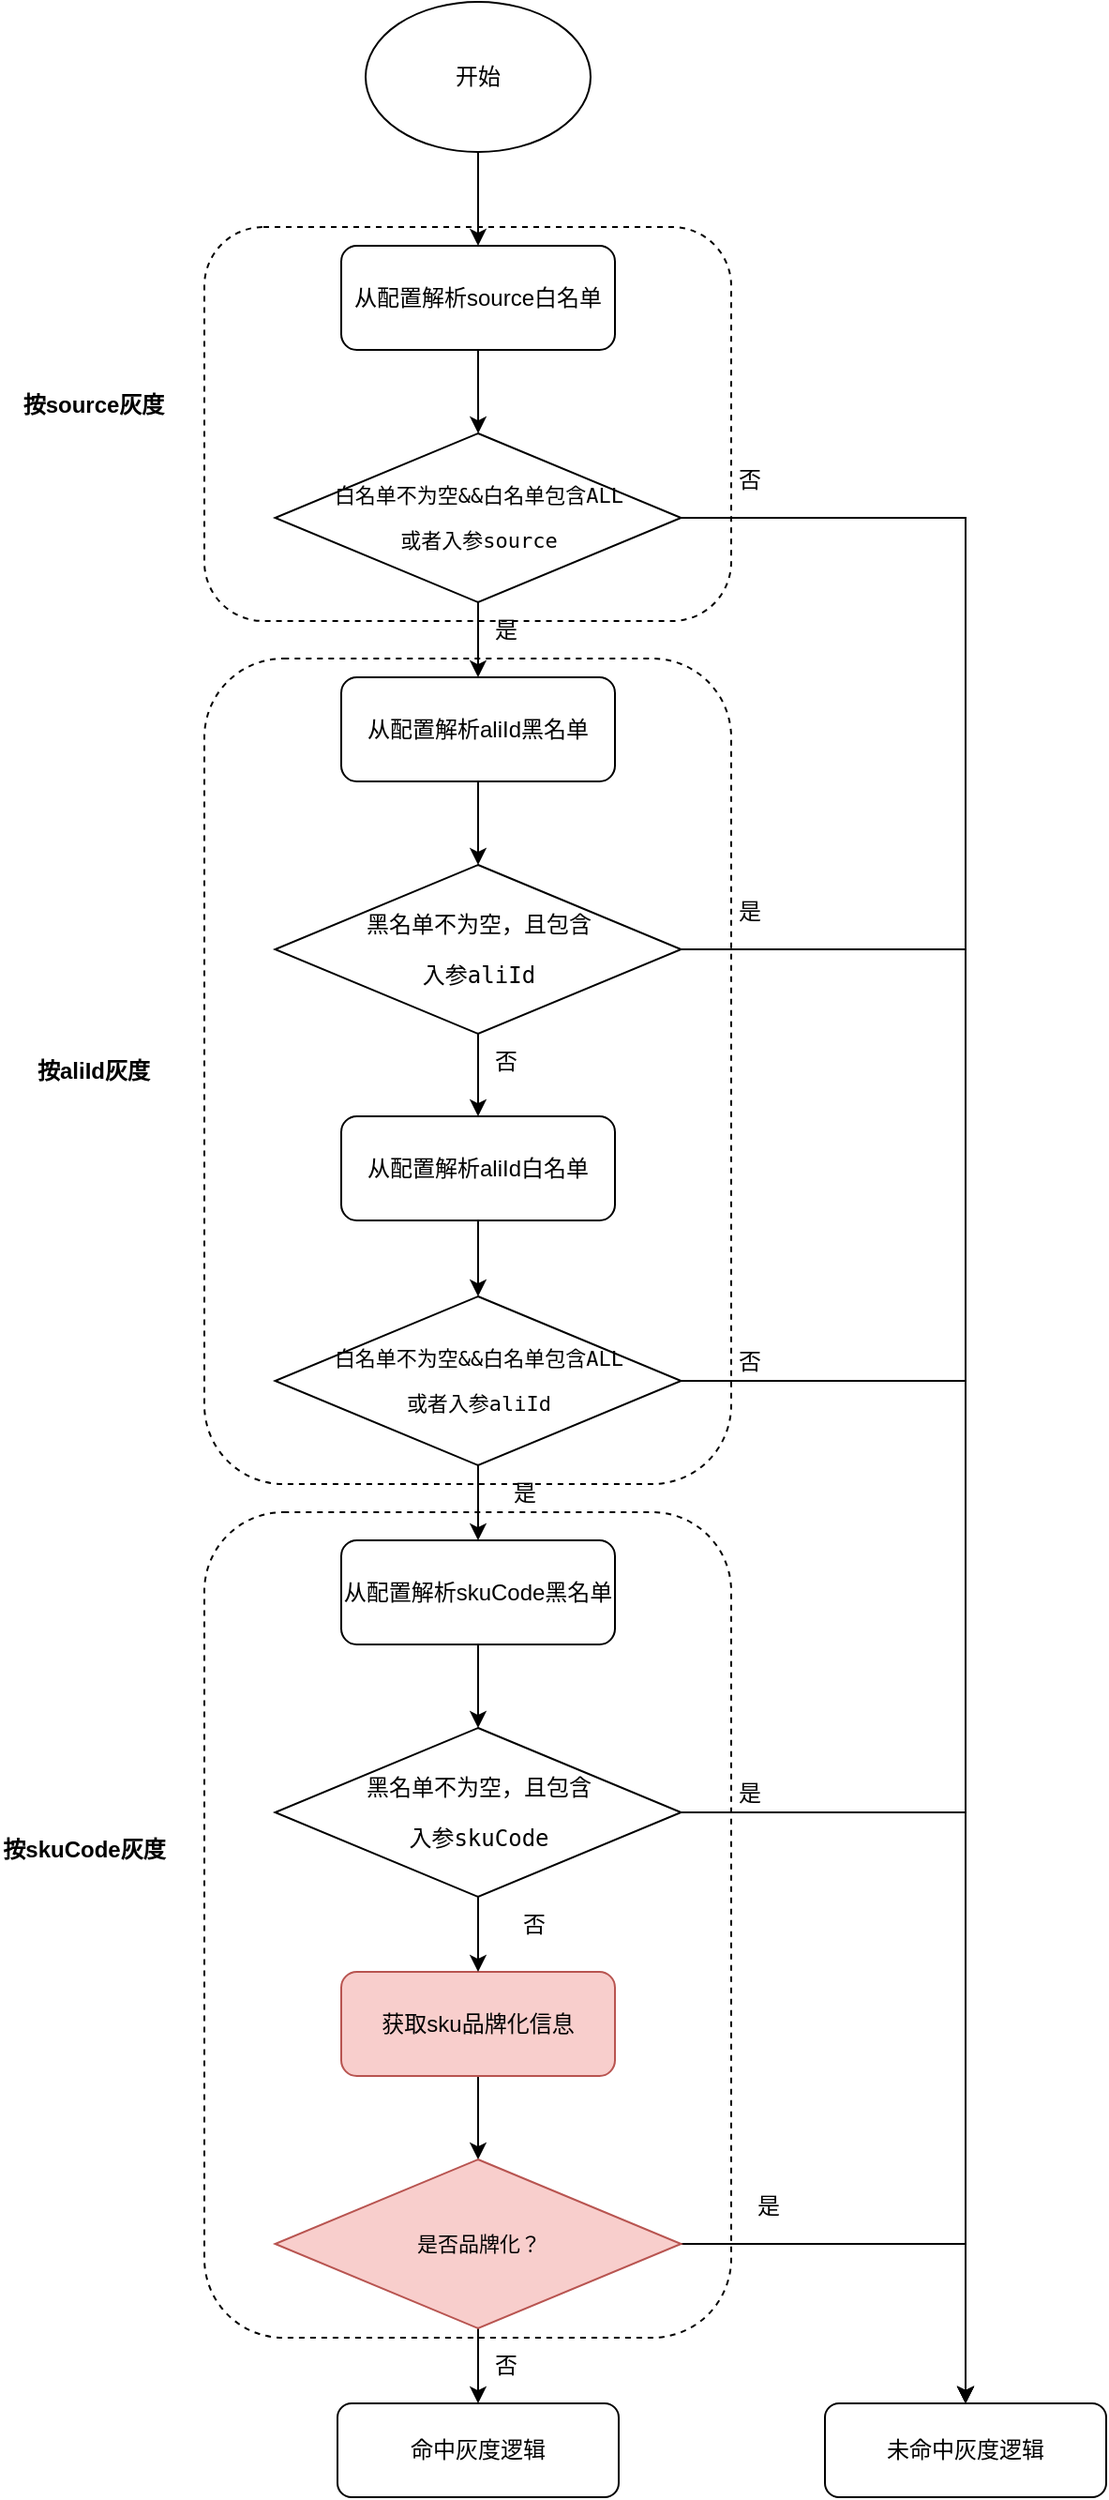<mxfile version="27.0.6">
  <diagram name="第 1 页" id="TPPGtjHfXh9HnJe1UCOh">
    <mxGraphModel dx="1298" dy="706" grid="1" gridSize="10" guides="1" tooltips="1" connect="1" arrows="1" fold="1" page="1" pageScale="1" pageWidth="827" pageHeight="1169" math="0" shadow="0">
      <root>
        <mxCell id="0" />
        <mxCell id="1" parent="0" />
        <mxCell id="cltNmSNRFCDmhToncjLq-89" value="" style="rounded=1;whiteSpace=wrap;html=1;fillColor=none;dashed=1;" parent="1" vertex="1">
          <mxGeometry x="209" y="1965" width="281" height="440" as="geometry" />
        </mxCell>
        <mxCell id="cltNmSNRFCDmhToncjLq-56" style="edgeStyle=orthogonalEdgeStyle;rounded=0;orthogonalLoop=1;jettySize=auto;html=1;exitX=0.5;exitY=1;exitDx=0;exitDy=0;entryX=0.5;entryY=0;entryDx=0;entryDy=0;" parent="1" source="cltNmSNRFCDmhToncjLq-1" target="cltNmSNRFCDmhToncjLq-35" edge="1">
          <mxGeometry relative="1" as="geometry" />
        </mxCell>
        <mxCell id="cltNmSNRFCDmhToncjLq-1" value="开始" style="ellipse;whiteSpace=wrap;html=1;fillColor=none;" parent="1" vertex="1">
          <mxGeometry x="295" y="1160" width="120" height="80" as="geometry" />
        </mxCell>
        <mxCell id="cltNmSNRFCDmhToncjLq-8" style="edgeStyle=orthogonalEdgeStyle;rounded=0;orthogonalLoop=1;jettySize=auto;html=1;exitX=0.5;exitY=1;exitDx=0;exitDy=0;entryX=0.5;entryY=0;entryDx=0;entryDy=0;" parent="1" edge="1">
          <mxGeometry relative="1" as="geometry">
            <mxPoint x="340" y="380" as="sourcePoint" />
          </mxGeometry>
        </mxCell>
        <mxCell id="cltNmSNRFCDmhToncjLq-15" style="edgeStyle=orthogonalEdgeStyle;rounded=0;orthogonalLoop=1;jettySize=auto;html=1;exitX=0.5;exitY=1;exitDx=0;exitDy=0;entryX=0.5;entryY=0;entryDx=0;entryDy=0;" parent="1" edge="1">
          <mxGeometry relative="1" as="geometry">
            <mxPoint x="340" y="545" as="sourcePoint" />
          </mxGeometry>
        </mxCell>
        <mxCell id="cltNmSNRFCDmhToncjLq-19" style="edgeStyle=orthogonalEdgeStyle;rounded=0;orthogonalLoop=1;jettySize=auto;html=1;exitX=0.5;exitY=1;exitDx=0;exitDy=0;entryX=0.5;entryY=0;entryDx=0;entryDy=0;" parent="1" edge="1">
          <mxGeometry relative="1" as="geometry">
            <mxPoint x="340" y="655" as="sourcePoint" />
          </mxGeometry>
        </mxCell>
        <mxCell id="cltNmSNRFCDmhToncjLq-21" style="edgeStyle=orthogonalEdgeStyle;rounded=0;orthogonalLoop=1;jettySize=auto;html=1;exitX=0.5;exitY=1;exitDx=0;exitDy=0;entryX=0.5;entryY=0;entryDx=0;entryDy=0;" parent="1" edge="1">
          <mxGeometry relative="1" as="geometry">
            <mxPoint x="340" y="790" as="sourcePoint" />
          </mxGeometry>
        </mxCell>
        <mxCell id="cltNmSNRFCDmhToncjLq-23" style="edgeStyle=orthogonalEdgeStyle;rounded=0;orthogonalLoop=1;jettySize=auto;html=1;exitX=0.5;exitY=1;exitDx=0;exitDy=0;entryX=0.5;entryY=0;entryDx=0;entryDy=0;" parent="1" edge="1">
          <mxGeometry relative="1" as="geometry">
            <mxPoint x="340" y="895.5" as="sourcePoint" />
          </mxGeometry>
        </mxCell>
        <mxCell id="cltNmSNRFCDmhToncjLq-32" style="edgeStyle=orthogonalEdgeStyle;rounded=0;orthogonalLoop=1;jettySize=auto;html=1;exitX=0.5;exitY=1;exitDx=0;exitDy=0;entryX=0.5;entryY=0;entryDx=0;entryDy=0;" parent="1" edge="1">
          <mxGeometry relative="1" as="geometry">
            <mxPoint x="340" y="1020" as="sourcePoint" />
          </mxGeometry>
        </mxCell>
        <mxCell id="cltNmSNRFCDmhToncjLq-25" value="命中灰度逻辑" style="rounded=1;whiteSpace=wrap;html=1;fillColor=none;strokeColor=default;" parent="1" vertex="1">
          <mxGeometry x="280" y="2440" width="150" height="50" as="geometry" />
        </mxCell>
        <mxCell id="cltNmSNRFCDmhToncjLq-33" style="edgeStyle=orthogonalEdgeStyle;rounded=0;orthogonalLoop=1;jettySize=auto;html=1;exitX=0.5;exitY=1;exitDx=0;exitDy=0;entryX=0.5;entryY=0;entryDx=0;entryDy=0;" parent="1" edge="1">
          <mxGeometry relative="1" as="geometry">
            <mxPoint x="351.5" y="1160" as="targetPoint" />
          </mxGeometry>
        </mxCell>
        <mxCell id="cltNmSNRFCDmhToncjLq-57" style="edgeStyle=orthogonalEdgeStyle;rounded=0;orthogonalLoop=1;jettySize=auto;html=1;exitX=0.5;exitY=1;exitDx=0;exitDy=0;" parent="1" source="cltNmSNRFCDmhToncjLq-35" target="cltNmSNRFCDmhToncjLq-39" edge="1">
          <mxGeometry relative="1" as="geometry" />
        </mxCell>
        <mxCell id="cltNmSNRFCDmhToncjLq-35" value="从配置解析source白名单" style="rounded=1;whiteSpace=wrap;html=1;fillColor=none;" parent="1" vertex="1">
          <mxGeometry x="282" y="1290" width="146" height="55.5" as="geometry" />
        </mxCell>
        <mxCell id="cltNmSNRFCDmhToncjLq-58" style="edgeStyle=orthogonalEdgeStyle;rounded=0;orthogonalLoop=1;jettySize=auto;html=1;exitX=0.5;exitY=1;exitDx=0;exitDy=0;entryX=0.5;entryY=0;entryDx=0;entryDy=0;" parent="1" source="cltNmSNRFCDmhToncjLq-39" target="cltNmSNRFCDmhToncjLq-44" edge="1">
          <mxGeometry relative="1" as="geometry" />
        </mxCell>
        <mxCell id="cltNmSNRFCDmhToncjLq-72" style="edgeStyle=orthogonalEdgeStyle;rounded=0;orthogonalLoop=1;jettySize=auto;html=1;exitX=1;exitY=0.5;exitDx=0;exitDy=0;" parent="1" source="cltNmSNRFCDmhToncjLq-39" target="cltNmSNRFCDmhToncjLq-71" edge="1">
          <mxGeometry relative="1" as="geometry" />
        </mxCell>
        <mxCell id="cltNmSNRFCDmhToncjLq-39" value="&lt;pre&gt;&lt;pre&gt;&lt;font&gt;白名单不为空&amp;amp;&amp;amp;白名单包含ALL&lt;/font&gt;&lt;/pre&gt;&lt;pre&gt;&lt;font&gt;或者&lt;/font&gt;入参source&lt;/pre&gt;&lt;/pre&gt;" style="rhombus;whiteSpace=wrap;html=1;fillColor=none;verticalAlign=middle;horizontal=1;spacing=0;fontSize=11;" parent="1" vertex="1">
          <mxGeometry x="246.75" y="1390" width="216.5" height="90" as="geometry" />
        </mxCell>
        <mxCell id="cltNmSNRFCDmhToncjLq-60" style="edgeStyle=orthogonalEdgeStyle;rounded=0;orthogonalLoop=1;jettySize=auto;html=1;exitX=0.5;exitY=1;exitDx=0;exitDy=0;entryX=0.5;entryY=0;entryDx=0;entryDy=0;" parent="1" source="cltNmSNRFCDmhToncjLq-44" target="cltNmSNRFCDmhToncjLq-59" edge="1">
          <mxGeometry relative="1" as="geometry" />
        </mxCell>
        <mxCell id="cltNmSNRFCDmhToncjLq-44" value="从配置解析aliId黑名单" style="rounded=1;whiteSpace=wrap;html=1;fillColor=none;" parent="1" vertex="1">
          <mxGeometry x="282" y="1520" width="146" height="55.5" as="geometry" />
        </mxCell>
        <mxCell id="cltNmSNRFCDmhToncjLq-47" value="是" style="text;html=1;align=center;verticalAlign=middle;whiteSpace=wrap;rounded=0;" parent="1" vertex="1">
          <mxGeometry x="470" y="2100" width="60" height="30" as="geometry" />
        </mxCell>
        <mxCell id="cltNmSNRFCDmhToncjLq-63" style="edgeStyle=orthogonalEdgeStyle;rounded=0;orthogonalLoop=1;jettySize=auto;html=1;exitX=0.5;exitY=1;exitDx=0;exitDy=0;entryX=0.5;entryY=0;entryDx=0;entryDy=0;" parent="1" source="cltNmSNRFCDmhToncjLq-48" target="cltNmSNRFCDmhToncjLq-62" edge="1">
          <mxGeometry relative="1" as="geometry" />
        </mxCell>
        <mxCell id="cltNmSNRFCDmhToncjLq-48" value="从配置解析aliId白名单" style="rounded=1;whiteSpace=wrap;html=1;fillColor=none;" parent="1" vertex="1">
          <mxGeometry x="282" y="1754" width="146" height="55.5" as="geometry" />
        </mxCell>
        <mxCell id="cltNmSNRFCDmhToncjLq-51" value="否" style="text;html=1;align=center;verticalAlign=middle;whiteSpace=wrap;rounded=0;" parent="1" vertex="1">
          <mxGeometry x="470" y="1400" width="60" height="30" as="geometry" />
        </mxCell>
        <mxCell id="cltNmSNRFCDmhToncjLq-66" style="edgeStyle=orthogonalEdgeStyle;rounded=0;orthogonalLoop=1;jettySize=auto;html=1;exitX=0.5;exitY=1;exitDx=0;exitDy=0;entryX=0.5;entryY=0;entryDx=0;entryDy=0;" parent="1" source="cltNmSNRFCDmhToncjLq-52" target="cltNmSNRFCDmhToncjLq-65" edge="1">
          <mxGeometry relative="1" as="geometry" />
        </mxCell>
        <mxCell id="cltNmSNRFCDmhToncjLq-52" value="从配置解析skuCode黑名单" style="rounded=1;whiteSpace=wrap;html=1;fillColor=none;" parent="1" vertex="1">
          <mxGeometry x="282" y="1980" width="146" height="55.5" as="geometry" />
        </mxCell>
        <mxCell id="cltNmSNRFCDmhToncjLq-69" style="edgeStyle=orthogonalEdgeStyle;rounded=0;orthogonalLoop=1;jettySize=auto;html=1;exitX=0.5;exitY=1;exitDx=0;exitDy=0;entryX=0.5;entryY=0;entryDx=0;entryDy=0;" parent="1" source="cltNmSNRFCDmhToncjLq-54" target="cltNmSNRFCDmhToncjLq-68" edge="1">
          <mxGeometry relative="1" as="geometry" />
        </mxCell>
        <mxCell id="cltNmSNRFCDmhToncjLq-54" value="获取sku品牌化信息" style="rounded=1;whiteSpace=wrap;html=1;fillColor=#f8cecc;strokeColor=#b85450;" parent="1" vertex="1">
          <mxGeometry x="282" y="2210" width="146" height="55.5" as="geometry" />
        </mxCell>
        <mxCell id="cltNmSNRFCDmhToncjLq-61" style="edgeStyle=orthogonalEdgeStyle;rounded=0;orthogonalLoop=1;jettySize=auto;html=1;exitX=0.5;exitY=1;exitDx=0;exitDy=0;entryX=0.5;entryY=0;entryDx=0;entryDy=0;" parent="1" source="cltNmSNRFCDmhToncjLq-59" target="cltNmSNRFCDmhToncjLq-48" edge="1">
          <mxGeometry relative="1" as="geometry" />
        </mxCell>
        <mxCell id="cltNmSNRFCDmhToncjLq-74" style="edgeStyle=orthogonalEdgeStyle;rounded=0;orthogonalLoop=1;jettySize=auto;html=1;exitX=1;exitY=0.5;exitDx=0;exitDy=0;entryX=0.5;entryY=0;entryDx=0;entryDy=0;" parent="1" source="cltNmSNRFCDmhToncjLq-59" target="cltNmSNRFCDmhToncjLq-71" edge="1">
          <mxGeometry relative="1" as="geometry" />
        </mxCell>
        <mxCell id="cltNmSNRFCDmhToncjLq-59" value="&lt;pre&gt;&lt;pre&gt;&lt;pre style=&quot;font-size: 12px;&quot;&gt;黑名单不为空，且包含&lt;/pre&gt;&lt;pre style=&quot;font-size: 12px;&quot;&gt;入参aliId&lt;/pre&gt;&lt;/pre&gt;&lt;/pre&gt;" style="rhombus;whiteSpace=wrap;html=1;fillColor=none;verticalAlign=middle;horizontal=1;spacing=0;fontSize=11;" parent="1" vertex="1">
          <mxGeometry x="246.75" y="1620" width="216.5" height="90" as="geometry" />
        </mxCell>
        <mxCell id="cltNmSNRFCDmhToncjLq-64" style="edgeStyle=orthogonalEdgeStyle;rounded=0;orthogonalLoop=1;jettySize=auto;html=1;exitX=0.5;exitY=1;exitDx=0;exitDy=0;entryX=0.5;entryY=0;entryDx=0;entryDy=0;" parent="1" source="cltNmSNRFCDmhToncjLq-62" target="cltNmSNRFCDmhToncjLq-52" edge="1">
          <mxGeometry relative="1" as="geometry" />
        </mxCell>
        <mxCell id="cltNmSNRFCDmhToncjLq-76" style="edgeStyle=orthogonalEdgeStyle;rounded=0;orthogonalLoop=1;jettySize=auto;html=1;exitX=1;exitY=0.5;exitDx=0;exitDy=0;entryX=0.5;entryY=0;entryDx=0;entryDy=0;" parent="1" source="cltNmSNRFCDmhToncjLq-62" target="cltNmSNRFCDmhToncjLq-71" edge="1">
          <mxGeometry relative="1" as="geometry" />
        </mxCell>
        <mxCell id="cltNmSNRFCDmhToncjLq-62" value="&lt;pre&gt;&lt;pre&gt;&lt;font&gt;白名单不为空&amp;amp;&amp;amp;白名单包含ALL&lt;/font&gt;&lt;/pre&gt;&lt;pre&gt;&lt;font&gt;或者&lt;/font&gt;入参aliId&lt;/pre&gt;&lt;/pre&gt;" style="rhombus;whiteSpace=wrap;html=1;fillColor=none;verticalAlign=middle;horizontal=1;spacing=0;fontSize=11;" parent="1" vertex="1">
          <mxGeometry x="246.75" y="1850" width="216.5" height="90" as="geometry" />
        </mxCell>
        <mxCell id="cltNmSNRFCDmhToncjLq-67" style="edgeStyle=orthogonalEdgeStyle;rounded=0;orthogonalLoop=1;jettySize=auto;html=1;exitX=0.5;exitY=1;exitDx=0;exitDy=0;entryX=0.5;entryY=0;entryDx=0;entryDy=0;" parent="1" source="cltNmSNRFCDmhToncjLq-65" target="cltNmSNRFCDmhToncjLq-54" edge="1">
          <mxGeometry relative="1" as="geometry" />
        </mxCell>
        <mxCell id="cltNmSNRFCDmhToncjLq-78" style="edgeStyle=orthogonalEdgeStyle;rounded=0;orthogonalLoop=1;jettySize=auto;html=1;exitX=1;exitY=0.5;exitDx=0;exitDy=0;entryX=0.5;entryY=0;entryDx=0;entryDy=0;" parent="1" source="cltNmSNRFCDmhToncjLq-65" target="cltNmSNRFCDmhToncjLq-71" edge="1">
          <mxGeometry relative="1" as="geometry" />
        </mxCell>
        <mxCell id="cltNmSNRFCDmhToncjLq-65" value="&lt;pre&gt;&lt;pre&gt;&lt;pre style=&quot;font-size: 12px;&quot;&gt;黑名单不为空，且包含&lt;/pre&gt;&lt;pre style=&quot;font-size: 12px;&quot;&gt;入参skuCode&lt;/pre&gt;&lt;/pre&gt;&lt;/pre&gt;" style="rhombus;whiteSpace=wrap;html=1;fillColor=none;verticalAlign=middle;horizontal=1;spacing=0;fontSize=11;" parent="1" vertex="1">
          <mxGeometry x="246.75" y="2080" width="216.5" height="90" as="geometry" />
        </mxCell>
        <mxCell id="cltNmSNRFCDmhToncjLq-79" style="edgeStyle=orthogonalEdgeStyle;rounded=0;orthogonalLoop=1;jettySize=auto;html=1;exitX=1;exitY=0.5;exitDx=0;exitDy=0;entryX=0.5;entryY=0;entryDx=0;entryDy=0;" parent="1" source="cltNmSNRFCDmhToncjLq-68" target="cltNmSNRFCDmhToncjLq-71" edge="1">
          <mxGeometry relative="1" as="geometry" />
        </mxCell>
        <mxCell id="cltNmSNRFCDmhToncjLq-81" style="edgeStyle=orthogonalEdgeStyle;rounded=0;orthogonalLoop=1;jettySize=auto;html=1;exitX=0.5;exitY=1;exitDx=0;exitDy=0;entryX=0.5;entryY=0;entryDx=0;entryDy=0;" parent="1" source="cltNmSNRFCDmhToncjLq-68" target="cltNmSNRFCDmhToncjLq-25" edge="1">
          <mxGeometry relative="1" as="geometry" />
        </mxCell>
        <mxCell id="cltNmSNRFCDmhToncjLq-68" value="&lt;pre&gt;&lt;pre&gt;是否品牌化？&lt;/pre&gt;&lt;/pre&gt;" style="rhombus;whiteSpace=wrap;html=1;fillColor=#f8cecc;verticalAlign=middle;horizontal=1;spacing=0;fontSize=11;strokeColor=#b85450;" parent="1" vertex="1">
          <mxGeometry x="246.75" y="2310" width="216.5" height="90" as="geometry" />
        </mxCell>
        <mxCell id="cltNmSNRFCDmhToncjLq-71" value="未命中灰度逻辑" style="rounded=1;whiteSpace=wrap;html=1;fillColor=none;strokeColor=default;" parent="1" vertex="1">
          <mxGeometry x="540" y="2440" width="150" height="50" as="geometry" />
        </mxCell>
        <mxCell id="cltNmSNRFCDmhToncjLq-75" value="是" style="text;html=1;align=center;verticalAlign=middle;whiteSpace=wrap;rounded=0;" parent="1" vertex="1">
          <mxGeometry x="470" y="1630" width="60" height="30" as="geometry" />
        </mxCell>
        <mxCell id="cltNmSNRFCDmhToncjLq-77" value="否" style="text;html=1;align=center;verticalAlign=middle;whiteSpace=wrap;rounded=0;" parent="1" vertex="1">
          <mxGeometry x="470" y="1870" width="60" height="30" as="geometry" />
        </mxCell>
        <mxCell id="cltNmSNRFCDmhToncjLq-80" value="否" style="text;html=1;align=center;verticalAlign=middle;whiteSpace=wrap;rounded=0;" parent="1" vertex="1">
          <mxGeometry x="340" y="2405" width="60" height="30" as="geometry" />
        </mxCell>
        <mxCell id="cltNmSNRFCDmhToncjLq-82" value="否" style="text;html=1;align=center;verticalAlign=middle;whiteSpace=wrap;rounded=0;" parent="1" vertex="1">
          <mxGeometry x="340" y="1710" width="60" height="30" as="geometry" />
        </mxCell>
        <mxCell id="cltNmSNRFCDmhToncjLq-83" value="是" style="text;html=1;align=center;verticalAlign=middle;whiteSpace=wrap;rounded=0;" parent="1" vertex="1">
          <mxGeometry x="340" y="1480" width="60" height="30" as="geometry" />
        </mxCell>
        <mxCell id="cltNmSNRFCDmhToncjLq-84" value="是" style="text;html=1;align=center;verticalAlign=middle;whiteSpace=wrap;rounded=0;" parent="1" vertex="1">
          <mxGeometry x="350" y="1940" width="60" height="30" as="geometry" />
        </mxCell>
        <mxCell id="cltNmSNRFCDmhToncjLq-85" value="是" style="text;html=1;align=center;verticalAlign=middle;whiteSpace=wrap;rounded=0;" parent="1" vertex="1">
          <mxGeometry x="480" y="2320" width="60" height="30" as="geometry" />
        </mxCell>
        <mxCell id="cltNmSNRFCDmhToncjLq-86" value="否" style="text;html=1;align=center;verticalAlign=middle;whiteSpace=wrap;rounded=0;" parent="1" vertex="1">
          <mxGeometry x="355" y="2170" width="60" height="30" as="geometry" />
        </mxCell>
        <mxCell id="cltNmSNRFCDmhToncjLq-87" value="" style="rounded=1;whiteSpace=wrap;html=1;fillColor=none;strokeColor=default;dashed=1;" parent="1" vertex="1">
          <mxGeometry x="209" y="1280" width="281" height="210" as="geometry" />
        </mxCell>
        <mxCell id="cltNmSNRFCDmhToncjLq-88" value="" style="rounded=1;whiteSpace=wrap;html=1;fillColor=none;dashed=1;" parent="1" vertex="1">
          <mxGeometry x="209" y="1510" width="281" height="440" as="geometry" />
        </mxCell>
        <mxCell id="cltNmSNRFCDmhToncjLq-90" value="按source灰度" style="text;html=1;align=center;verticalAlign=middle;whiteSpace=wrap;rounded=0;fontStyle=1" parent="1" vertex="1">
          <mxGeometry x="110" y="1360" width="80" height="30" as="geometry" />
        </mxCell>
        <mxCell id="cltNmSNRFCDmhToncjLq-91" value="按aliId灰度" style="text;html=1;align=center;verticalAlign=middle;whiteSpace=wrap;rounded=0;fontStyle=1" parent="1" vertex="1">
          <mxGeometry x="110" y="1715" width="80" height="30" as="geometry" />
        </mxCell>
        <mxCell id="cltNmSNRFCDmhToncjLq-92" value="按skuCode灰度" style="text;html=1;align=center;verticalAlign=middle;whiteSpace=wrap;rounded=0;fontStyle=1" parent="1" vertex="1">
          <mxGeometry x="100" y="2130" width="90" height="30" as="geometry" />
        </mxCell>
      </root>
    </mxGraphModel>
  </diagram>
</mxfile>
